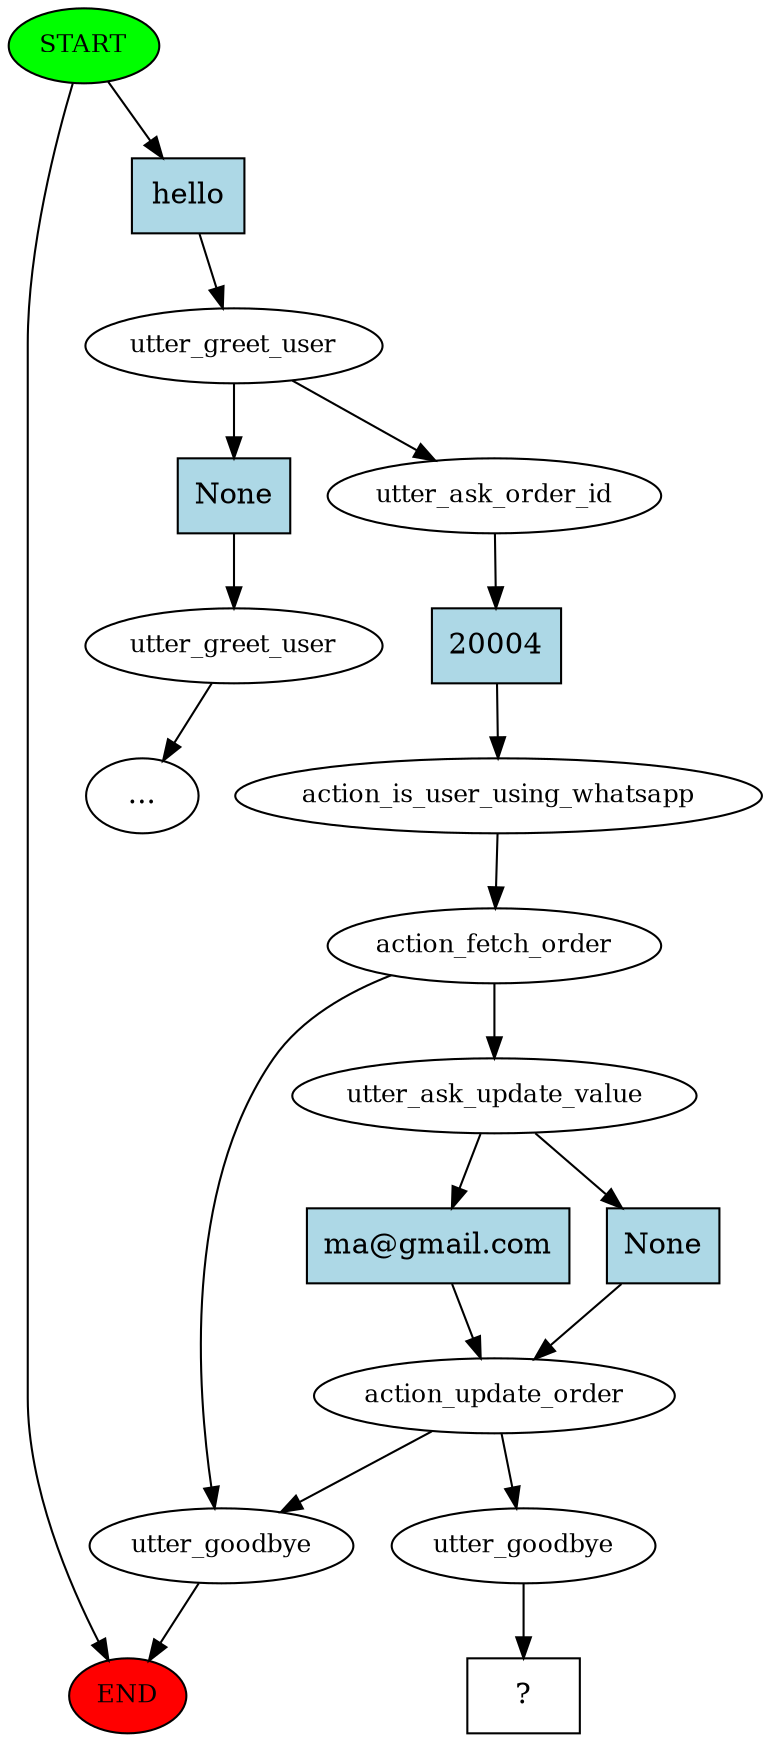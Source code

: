 digraph  {
0 [class="start active", fillcolor=green, fontsize=12, label=START, style=filled];
"-1" [class=end, fillcolor=red, fontsize=12, label=END, style=filled];
1 [class=active, fontsize=12, label=utter_greet_user];
2 [class=active, fontsize=12, label=utter_ask_order_id];
3 [class=active, fontsize=12, label=action_is_user_using_whatsapp];
4 [class=active, fontsize=12, label=action_fetch_order];
5 [class=active, fontsize=12, label=utter_ask_update_value];
6 [class=active, fontsize=12, label=action_update_order];
7 [class="", fontsize=12, label=utter_goodbye];
14 [class="", fontsize=12, label=utter_greet_user];
"-3" [class=ellipsis, label="..."];
28 [class=active, fontsize=12, label=utter_goodbye];
29 [class="intent dashed active", label="  ?  ", shape=rect];
30 [class="intent active", fillcolor=lightblue, label=hello, shape=rect, style=filled];
31 [class=intent, fillcolor=lightblue, label=None, shape=rect, style=filled];
32 [class="intent active", fillcolor=lightblue, label=20004, shape=rect, style=filled];
33 [class="intent active", fillcolor=lightblue, label="ma@gmail.com", shape=rect, style=filled];
34 [class=intent, fillcolor=lightblue, label=None, shape=rect, style=filled];
0 -> "-1"  [class="", key=NONE, label=""];
0 -> 30  [class=active, key=0];
1 -> 2  [class=active, key=NONE, label=""];
1 -> 31  [class="", key=0];
2 -> 32  [class=active, key=0];
3 -> 4  [class=active, key=NONE, label=""];
4 -> 5  [class=active, key=NONE, label=""];
4 -> 7  [class="", key=NONE, label=""];
5 -> 33  [class=active, key=0];
5 -> 34  [class="", key=0];
6 -> 7  [class="", key=NONE, label=""];
6 -> 28  [class=active, key=NONE, label=""];
7 -> "-1"  [class="", key=NONE, label=""];
14 -> "-3"  [class="", key=NONE, label=""];
28 -> 29  [class=active, key=NONE, label=""];
30 -> 1  [class=active, key=0];
31 -> 14  [class="", key=0];
32 -> 3  [class=active, key=0];
33 -> 6  [class=active, key=0];
34 -> 6  [class="", key=0];
}
